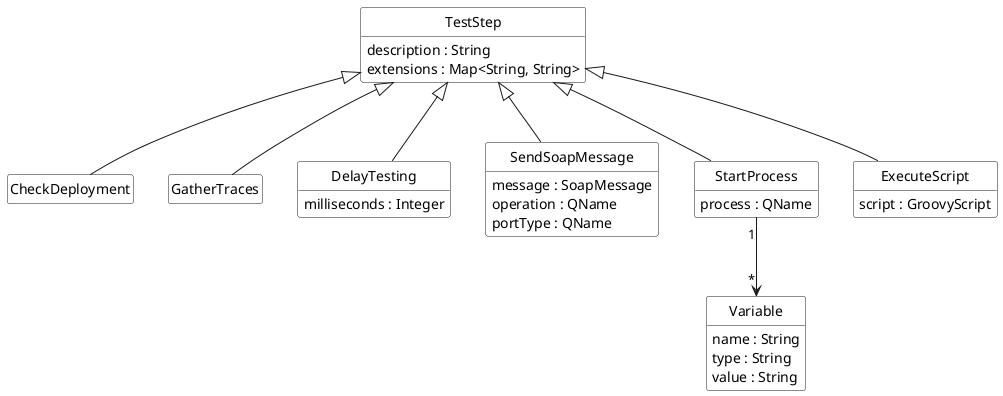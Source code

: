 @startuml

	class TestStep {
	  description : String
	  extensions : Map<String, String>
	}

	class CheckDeployment extends TestStep
	class GatherTraces extends TestStep
	class DelayTesting extends TestStep {
	  milliseconds : Integer
	}
	class SendSoapMessage extends TestStep {
	  message : SoapMessage
	  operation : QName
	  portType : QName
	}
	class StartProcess extends TestStep{
	  process : QName
	}

	class ExecuteScript extends TestStep {
	      script : GroovyScript
    	}

	class Variable {
	  name : String
	  type : String
	  value : String
	}


StartProcess "1" -down-> "*" Variable

hide empty members
hide empty methods
hide circle

skinparam monochrome true
skinparam shadowing false
skinparam packageStyle rect
skinparam classBackgroundColor white
@enduml
